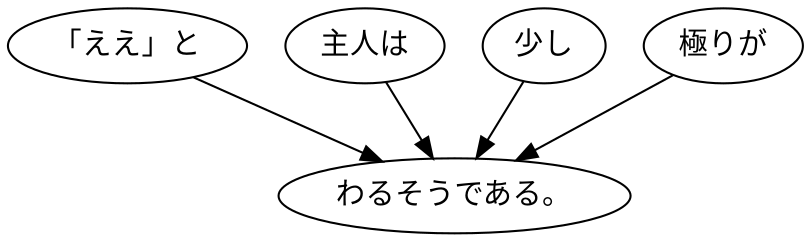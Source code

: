 digraph graph2864 {
	node0 [label="「ええ」と"];
	node1 [label="主人は"];
	node2 [label="少し"];
	node3 [label="極りが"];
	node4 [label="わるそうである。"];
	node0 -> node4;
	node1 -> node4;
	node2 -> node4;
	node3 -> node4;
}
